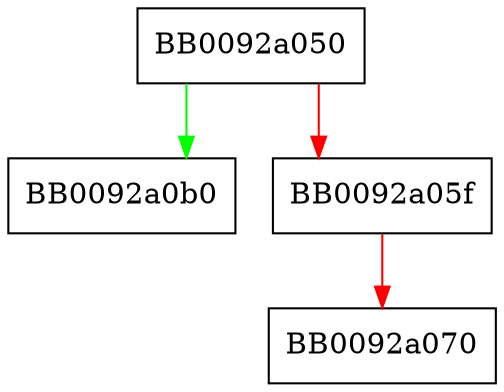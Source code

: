 digraph read_encoded_value_with_base {
  node [shape="box"];
  graph [splines=ortho];
  BB0092a050 -> BB0092a0b0 [color="green"];
  BB0092a050 -> BB0092a05f [color="red"];
  BB0092a05f -> BB0092a070 [color="red"];
}